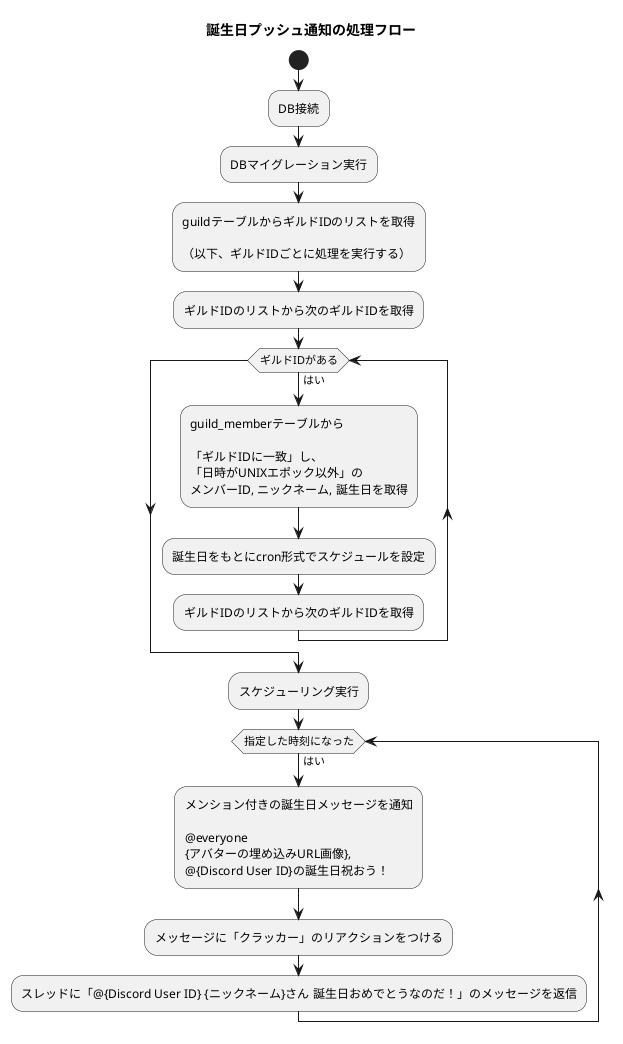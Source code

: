 @startuml

title 誕生日プッシュ通知の処理フロー
start


:DB接続;
:DBマイグレーション実行;


:guildテーブルからギルドIDのリストを取得

（以下、ギルドIDごとに処理を実行する）;

:ギルドIDのリストから次のギルドIDを取得;

while (ギルドIDがある) is (はい)

    ' 初期更新処理
    :guild_memberテーブルから

    「ギルドIDに一致」し、
    「日時がUNIXエポック以外」の
    メンバーID, ニックネーム, 誕生日を取得;

    :誕生日をもとにcron形式でスケジュールを設定;


:ギルドIDのリストから次のギルドIDを取得;
endwhile

:スケジューリング実行;

while (指定した時刻になった) is (はい)
  :メンション付きの誕生日メッセージを通知

  @everyone
  {アバターの埋め込みURL画像},
  @{Discord User ID}の誕生日祝おう！;

  :メッセージに「クラッカー」のリアクションをつける;

  :スレッドに「@{Discord User ID} {ニックネーム}さん 誕生日おめでとうなのだ！」のメッセージを返信;
endwhile
  -[hidden]->

@enduml
